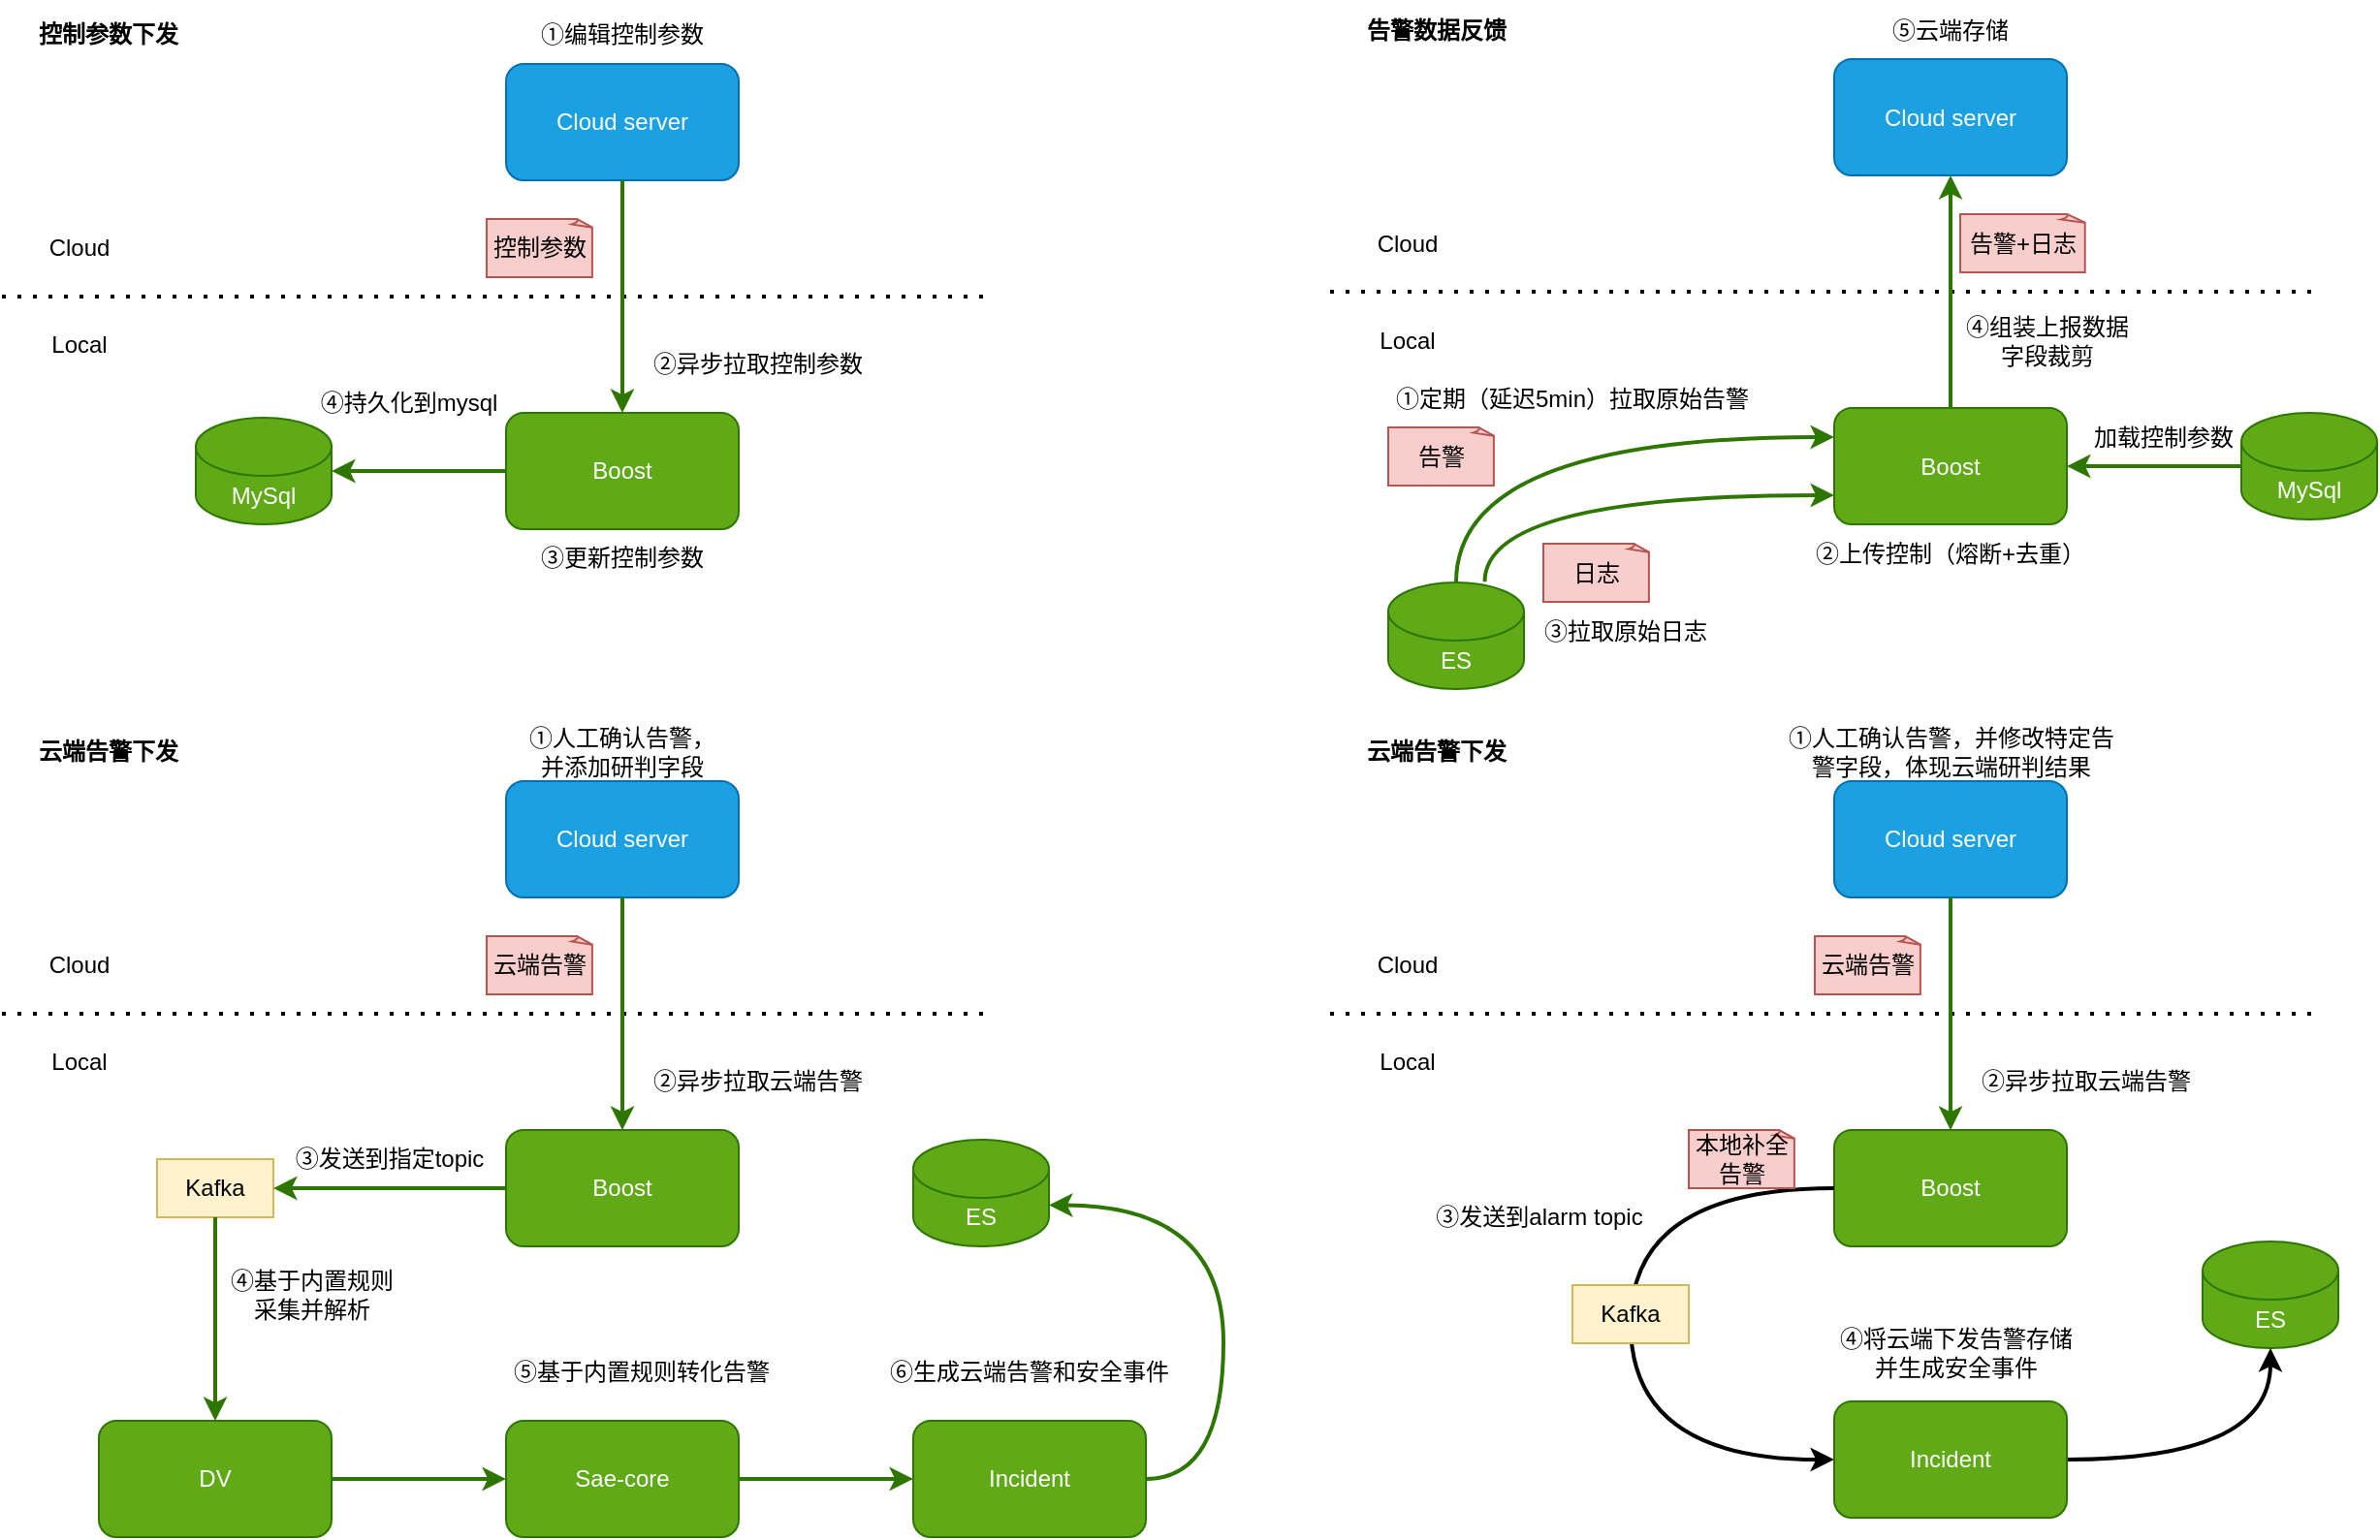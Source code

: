 <mxfile version="16.5.5" type="github">
  <diagram id="t6b9rKnDIsS_C2fRlYH6" name="Page-1">
    <mxGraphModel dx="1199" dy="722" grid="1" gridSize="10" guides="1" tooltips="1" connect="1" arrows="1" fold="1" page="1" pageScale="1" pageWidth="827" pageHeight="1169" math="0" shadow="0">
      <root>
        <mxCell id="0" />
        <mxCell id="1" parent="0" />
        <mxCell id="UxuYxFG4b6_E9TaE2Zh3-1" value="" style="endArrow=none;dashed=1;html=1;dashPattern=1 3;strokeWidth=2;rounded=0;" edge="1" parent="1">
          <mxGeometry width="50" height="50" relative="1" as="geometry">
            <mxPoint x="10" y="360" as="sourcePoint" />
            <mxPoint x="520" y="360" as="targetPoint" />
          </mxGeometry>
        </mxCell>
        <mxCell id="UxuYxFG4b6_E9TaE2Zh3-3" value="Boost" style="rounded=1;whiteSpace=wrap;html=1;fillColor=#60a917;fontColor=#ffffff;strokeColor=#2D7600;" vertex="1" parent="1">
          <mxGeometry x="270" y="420" width="120" height="60" as="geometry" />
        </mxCell>
        <mxCell id="UxuYxFG4b6_E9TaE2Zh3-4" value="MySql" style="shape=cylinder3;whiteSpace=wrap;html=1;boundedLbl=1;backgroundOutline=1;size=15;fillColor=#60a917;fontColor=#ffffff;strokeColor=#2D7600;" vertex="1" parent="1">
          <mxGeometry x="110" y="422.5" width="70" height="55" as="geometry" />
        </mxCell>
        <mxCell id="UxuYxFG4b6_E9TaE2Zh3-9" value="Cloud server" style="rounded=1;whiteSpace=wrap;html=1;fontSize=12;fillColor=#1ba1e2;fontColor=#ffffff;strokeColor=#006EAF;" vertex="1" parent="1">
          <mxGeometry x="270" y="240" width="120" height="60" as="geometry" />
        </mxCell>
        <mxCell id="UxuYxFG4b6_E9TaE2Zh3-10" value="" style="endArrow=classic;html=1;rounded=0;fontSize=12;fillColor=#60a917;strokeColor=#2D7600;exitX=0.5;exitY=1;exitDx=0;exitDy=0;entryX=0.5;entryY=0;entryDx=0;entryDy=0;strokeWidth=2;" edge="1" parent="1" source="UxuYxFG4b6_E9TaE2Zh3-9" target="UxuYxFG4b6_E9TaE2Zh3-3">
          <mxGeometry width="50" height="50" relative="1" as="geometry">
            <mxPoint x="340" y="410" as="sourcePoint" />
            <mxPoint x="390" y="360" as="targetPoint" />
          </mxGeometry>
        </mxCell>
        <mxCell id="UxuYxFG4b6_E9TaE2Zh3-12" value="" style="endArrow=classic;html=1;rounded=0;fontSize=12;fillColor=#60a917;strokeColor=#2D7600;exitX=0;exitY=0.5;exitDx=0;exitDy=0;entryX=1;entryY=0.5;entryDx=0;entryDy=0;strokeWidth=2;entryPerimeter=0;" edge="1" parent="1" source="UxuYxFG4b6_E9TaE2Zh3-3" target="UxuYxFG4b6_E9TaE2Zh3-4">
          <mxGeometry width="50" height="50" relative="1" as="geometry">
            <mxPoint x="310" y="310" as="sourcePoint" />
            <mxPoint x="310" y="430" as="targetPoint" />
          </mxGeometry>
        </mxCell>
        <mxCell id="UxuYxFG4b6_E9TaE2Zh3-13" value="控制参数" style="whiteSpace=wrap;html=1;shape=mxgraph.basic.document;fontSize=12;fillColor=#f8cecc;strokeColor=#b85450;" vertex="1" parent="1">
          <mxGeometry x="260" y="320" width="55" height="30" as="geometry" />
        </mxCell>
        <mxCell id="UxuYxFG4b6_E9TaE2Zh3-18" value="①编辑控制参数" style="text;html=1;strokeColor=none;fillColor=none;align=center;verticalAlign=middle;whiteSpace=wrap;rounded=0;fontSize=12;fontColor=#000000;" vertex="1" parent="1">
          <mxGeometry x="280" y="210" width="100" height="30" as="geometry" />
        </mxCell>
        <mxCell id="UxuYxFG4b6_E9TaE2Zh3-19" value="②异步拉取控制参数" style="text;html=1;strokeColor=none;fillColor=none;align=center;verticalAlign=middle;whiteSpace=wrap;rounded=0;fontSize=12;fontColor=#000000;" vertex="1" parent="1">
          <mxGeometry x="340" y="380" width="120" height="30" as="geometry" />
        </mxCell>
        <mxCell id="UxuYxFG4b6_E9TaE2Zh3-20" value="③更新控制参数" style="text;html=1;strokeColor=none;fillColor=none;align=center;verticalAlign=middle;whiteSpace=wrap;rounded=0;fontSize=12;fontColor=#000000;" vertex="1" parent="1">
          <mxGeometry x="270" y="480" width="120" height="30" as="geometry" />
        </mxCell>
        <mxCell id="UxuYxFG4b6_E9TaE2Zh3-21" value="④持久化到mysql" style="text;html=1;strokeColor=none;fillColor=none;align=center;verticalAlign=middle;whiteSpace=wrap;rounded=0;fontSize=12;fontColor=#000000;" vertex="1" parent="1">
          <mxGeometry x="160" y="400" width="120" height="30" as="geometry" />
        </mxCell>
        <mxCell id="UxuYxFG4b6_E9TaE2Zh3-22" value="Cloud" style="text;html=1;strokeColor=none;fillColor=none;align=center;verticalAlign=middle;whiteSpace=wrap;rounded=0;fontSize=12;fontColor=#000000;" vertex="1" parent="1">
          <mxGeometry x="20" y="320" width="60" height="30" as="geometry" />
        </mxCell>
        <mxCell id="UxuYxFG4b6_E9TaE2Zh3-23" value="Local" style="text;html=1;strokeColor=none;fillColor=none;align=center;verticalAlign=middle;whiteSpace=wrap;rounded=0;fontSize=12;fontColor=#000000;" vertex="1" parent="1">
          <mxGeometry x="20" y="370" width="60" height="30" as="geometry" />
        </mxCell>
        <mxCell id="UxuYxFG4b6_E9TaE2Zh3-24" value="" style="endArrow=none;dashed=1;html=1;dashPattern=1 3;strokeWidth=2;rounded=0;" edge="1" parent="1">
          <mxGeometry width="50" height="50" relative="1" as="geometry">
            <mxPoint x="695" y="357.5" as="sourcePoint" />
            <mxPoint x="1205" y="357.5" as="targetPoint" />
          </mxGeometry>
        </mxCell>
        <mxCell id="UxuYxFG4b6_E9TaE2Zh3-25" value="Boost" style="rounded=1;whiteSpace=wrap;html=1;fillColor=#60a917;fontColor=#ffffff;strokeColor=#2D7600;" vertex="1" parent="1">
          <mxGeometry x="955" y="417.5" width="120" height="60" as="geometry" />
        </mxCell>
        <mxCell id="UxuYxFG4b6_E9TaE2Zh3-26" value="MySql" style="shape=cylinder3;whiteSpace=wrap;html=1;boundedLbl=1;backgroundOutline=1;size=15;fillColor=#60a917;fontColor=#ffffff;strokeColor=#2D7600;" vertex="1" parent="1">
          <mxGeometry x="1165" y="420" width="70" height="55" as="geometry" />
        </mxCell>
        <mxCell id="UxuYxFG4b6_E9TaE2Zh3-27" value="Cloud server" style="rounded=1;whiteSpace=wrap;html=1;fontSize=12;fillColor=#1ba1e2;fontColor=#ffffff;strokeColor=#006EAF;" vertex="1" parent="1">
          <mxGeometry x="955" y="237.5" width="120" height="60" as="geometry" />
        </mxCell>
        <mxCell id="UxuYxFG4b6_E9TaE2Zh3-28" value="" style="endArrow=classic;html=1;rounded=0;fontSize=12;fillColor=#60a917;strokeColor=#2D7600;entryX=0.5;entryY=1;entryDx=0;entryDy=0;strokeWidth=2;exitX=0.5;exitY=0;exitDx=0;exitDy=0;" edge="1" parent="1" source="UxuYxFG4b6_E9TaE2Zh3-25" target="UxuYxFG4b6_E9TaE2Zh3-27">
          <mxGeometry width="50" height="50" relative="1" as="geometry">
            <mxPoint x="985" y="387.5" as="sourcePoint" />
            <mxPoint x="1075" y="357.5" as="targetPoint" />
          </mxGeometry>
        </mxCell>
        <mxCell id="UxuYxFG4b6_E9TaE2Zh3-30" value="告警" style="whiteSpace=wrap;html=1;shape=mxgraph.basic.document;fontSize=12;fillColor=#f8cecc;strokeColor=#b85450;" vertex="1" parent="1">
          <mxGeometry x="725" y="427.5" width="55" height="30" as="geometry" />
        </mxCell>
        <mxCell id="UxuYxFG4b6_E9TaE2Zh3-31" value="⑤云端存储" style="text;html=1;strokeColor=none;fillColor=none;align=center;verticalAlign=middle;whiteSpace=wrap;rounded=0;fontSize=12;fontColor=#000000;" vertex="1" parent="1">
          <mxGeometry x="965" y="207.5" width="100" height="30" as="geometry" />
        </mxCell>
        <mxCell id="UxuYxFG4b6_E9TaE2Zh3-35" value="Cloud" style="text;html=1;strokeColor=none;fillColor=none;align=center;verticalAlign=middle;whiteSpace=wrap;rounded=0;fontSize=12;fontColor=#000000;" vertex="1" parent="1">
          <mxGeometry x="705" y="317.5" width="60" height="30" as="geometry" />
        </mxCell>
        <mxCell id="UxuYxFG4b6_E9TaE2Zh3-36" value="Local" style="text;html=1;strokeColor=none;fillColor=none;align=center;verticalAlign=middle;whiteSpace=wrap;rounded=0;fontSize=12;fontColor=#000000;" vertex="1" parent="1">
          <mxGeometry x="705" y="367.5" width="60" height="30" as="geometry" />
        </mxCell>
        <mxCell id="UxuYxFG4b6_E9TaE2Zh3-37" value="" style="endArrow=classic;html=1;rounded=0;fontSize=12;fillColor=#60a917;strokeColor=#2D7600;exitX=0;exitY=0.5;exitDx=0;exitDy=0;entryX=1;entryY=0.5;entryDx=0;entryDy=0;strokeWidth=2;exitPerimeter=0;" edge="1" parent="1" source="UxuYxFG4b6_E9TaE2Zh3-26" target="UxuYxFG4b6_E9TaE2Zh3-25">
          <mxGeometry width="50" height="50" relative="1" as="geometry">
            <mxPoint x="955" y="447.5" as="sourcePoint" />
            <mxPoint x="855" y="447.5" as="targetPoint" />
          </mxGeometry>
        </mxCell>
        <mxCell id="UxuYxFG4b6_E9TaE2Zh3-38" value="加载控制参数" style="text;html=1;strokeColor=none;fillColor=none;align=center;verticalAlign=middle;whiteSpace=wrap;rounded=0;fontSize=12;fontColor=#000000;" vertex="1" parent="1">
          <mxGeometry x="1075" y="417.5" width="100" height="30" as="geometry" />
        </mxCell>
        <mxCell id="UxuYxFG4b6_E9TaE2Zh3-39" value="控制参数下发" style="text;html=1;strokeColor=none;fillColor=none;align=center;verticalAlign=middle;whiteSpace=wrap;rounded=0;fontSize=12;fontColor=#000000;fontStyle=1" vertex="1" parent="1">
          <mxGeometry x="20" y="210" width="90" height="30" as="geometry" />
        </mxCell>
        <mxCell id="UxuYxFG4b6_E9TaE2Zh3-40" value="告警数据反馈" style="text;html=1;strokeColor=none;fillColor=none;align=center;verticalAlign=middle;whiteSpace=wrap;rounded=0;fontSize=12;fontColor=#000000;fontStyle=1" vertex="1" parent="1">
          <mxGeometry x="705" y="207.5" width="90" height="30" as="geometry" />
        </mxCell>
        <mxCell id="UxuYxFG4b6_E9TaE2Zh3-44" value="①定期（延迟5min）拉取原始告警" style="text;html=1;strokeColor=none;fillColor=none;align=center;verticalAlign=middle;whiteSpace=wrap;rounded=0;fontSize=12;fontColor=#000000;" vertex="1" parent="1">
          <mxGeometry x="725" y="397.5" width="190" height="30" as="geometry" />
        </mxCell>
        <mxCell id="UxuYxFG4b6_E9TaE2Zh3-45" value="④组装上报数据&lt;br&gt;字段裁剪" style="text;html=1;strokeColor=none;fillColor=none;align=center;verticalAlign=middle;whiteSpace=wrap;rounded=0;fontSize=12;fontColor=#000000;" vertex="1" parent="1">
          <mxGeometry x="1005" y="367.5" width="120" height="30" as="geometry" />
        </mxCell>
        <mxCell id="UxuYxFG4b6_E9TaE2Zh3-84" style="edgeStyle=orthogonalEdgeStyle;curved=1;rounded=0;orthogonalLoop=1;jettySize=auto;html=1;exitX=0.711;exitY=-0.007;exitDx=0;exitDy=0;exitPerimeter=0;entryX=0;entryY=0.75;entryDx=0;entryDy=0;fontSize=12;fontColor=#000000;strokeWidth=2;fillColor=#60a917;strokeColor=#2D7600;" edge="1" parent="1" source="UxuYxFG4b6_E9TaE2Zh3-46" target="UxuYxFG4b6_E9TaE2Zh3-25">
          <mxGeometry relative="1" as="geometry" />
        </mxCell>
        <mxCell id="UxuYxFG4b6_E9TaE2Zh3-46" value="ES" style="shape=cylinder3;whiteSpace=wrap;html=1;boundedLbl=1;backgroundOutline=1;size=15;fillColor=#60a917;fontColor=#ffffff;strokeColor=#2D7600;" vertex="1" parent="1">
          <mxGeometry x="725" y="507.5" width="70" height="55" as="geometry" />
        </mxCell>
        <mxCell id="UxuYxFG4b6_E9TaE2Zh3-47" value="" style="endArrow=classic;html=1;rounded=0;fontSize=12;fillColor=#60a917;strokeColor=#2D7600;exitX=0.5;exitY=0;exitDx=0;exitDy=0;entryX=0;entryY=0.25;entryDx=0;entryDy=0;strokeWidth=2;exitPerimeter=0;edgeStyle=orthogonalEdgeStyle;curved=1;" edge="1" parent="1" source="UxuYxFG4b6_E9TaE2Zh3-46" target="UxuYxFG4b6_E9TaE2Zh3-25">
          <mxGeometry width="50" height="50" relative="1" as="geometry">
            <mxPoint x="1175" y="457.5" as="sourcePoint" />
            <mxPoint x="1085" y="457.5" as="targetPoint" />
            <Array as="points">
              <mxPoint x="760" y="432.5" />
            </Array>
          </mxGeometry>
        </mxCell>
        <mxCell id="UxuYxFG4b6_E9TaE2Zh3-48" value="②上传控制（熔断+去重）" style="text;html=1;strokeColor=none;fillColor=none;align=center;verticalAlign=middle;whiteSpace=wrap;rounded=0;fontSize=12;fontColor=#000000;" vertex="1" parent="1">
          <mxGeometry x="940" y="477.5" width="150" height="30" as="geometry" />
        </mxCell>
        <mxCell id="UxuYxFG4b6_E9TaE2Zh3-50" value="告警+日志" style="whiteSpace=wrap;html=1;shape=mxgraph.basic.document;fontSize=12;fillColor=#f8cecc;strokeColor=#b85450;" vertex="1" parent="1">
          <mxGeometry x="1020" y="317.5" width="65" height="30" as="geometry" />
        </mxCell>
        <mxCell id="UxuYxFG4b6_E9TaE2Zh3-51" value="日志" style="whiteSpace=wrap;html=1;shape=mxgraph.basic.document;fontSize=12;fillColor=#f8cecc;strokeColor=#b85450;" vertex="1" parent="1">
          <mxGeometry x="805" y="487.5" width="55" height="30" as="geometry" />
        </mxCell>
        <mxCell id="UxuYxFG4b6_E9TaE2Zh3-54" value="" style="endArrow=none;dashed=1;html=1;dashPattern=1 3;strokeWidth=2;rounded=0;" edge="1" parent="1">
          <mxGeometry width="50" height="50" relative="1" as="geometry">
            <mxPoint x="10" y="730" as="sourcePoint" />
            <mxPoint x="520" y="730" as="targetPoint" />
          </mxGeometry>
        </mxCell>
        <mxCell id="UxuYxFG4b6_E9TaE2Zh3-55" value="Boost" style="rounded=1;whiteSpace=wrap;html=1;fillColor=#60a917;fontColor=#ffffff;strokeColor=#2D7600;" vertex="1" parent="1">
          <mxGeometry x="270" y="790" width="120" height="60" as="geometry" />
        </mxCell>
        <mxCell id="UxuYxFG4b6_E9TaE2Zh3-57" value="Cloud server" style="rounded=1;whiteSpace=wrap;html=1;fontSize=12;fillColor=#1ba1e2;fontColor=#ffffff;strokeColor=#006EAF;" vertex="1" parent="1">
          <mxGeometry x="270" y="610" width="120" height="60" as="geometry" />
        </mxCell>
        <mxCell id="UxuYxFG4b6_E9TaE2Zh3-58" value="" style="endArrow=classic;html=1;rounded=0;fontSize=12;fillColor=#60a917;strokeColor=#2D7600;exitX=0.5;exitY=1;exitDx=0;exitDy=0;entryX=0.5;entryY=0;entryDx=0;entryDy=0;strokeWidth=2;" edge="1" parent="1" source="UxuYxFG4b6_E9TaE2Zh3-57" target="UxuYxFG4b6_E9TaE2Zh3-55">
          <mxGeometry width="50" height="50" relative="1" as="geometry">
            <mxPoint x="340" y="780" as="sourcePoint" />
            <mxPoint x="390" y="730" as="targetPoint" />
          </mxGeometry>
        </mxCell>
        <mxCell id="UxuYxFG4b6_E9TaE2Zh3-60" value="云端告警" style="whiteSpace=wrap;html=1;shape=mxgraph.basic.document;fontSize=12;fillColor=#f8cecc;strokeColor=#b85450;" vertex="1" parent="1">
          <mxGeometry x="260" y="690" width="55" height="30" as="geometry" />
        </mxCell>
        <mxCell id="UxuYxFG4b6_E9TaE2Zh3-61" value="①人工确认告警，并添加研判字段" style="text;html=1;strokeColor=none;fillColor=none;align=center;verticalAlign=middle;whiteSpace=wrap;rounded=0;fontSize=12;fontColor=#000000;" vertex="1" parent="1">
          <mxGeometry x="280" y="580" width="100" height="30" as="geometry" />
        </mxCell>
        <mxCell id="UxuYxFG4b6_E9TaE2Zh3-62" value="②异步拉取云端告警" style="text;html=1;strokeColor=none;fillColor=none;align=center;verticalAlign=middle;whiteSpace=wrap;rounded=0;fontSize=12;fontColor=#000000;" vertex="1" parent="1">
          <mxGeometry x="340" y="750" width="120" height="30" as="geometry" />
        </mxCell>
        <mxCell id="UxuYxFG4b6_E9TaE2Zh3-63" value="③发送到指定topic" style="text;html=1;strokeColor=none;fillColor=none;align=center;verticalAlign=middle;whiteSpace=wrap;rounded=0;fontSize=12;fontColor=#000000;" vertex="1" parent="1">
          <mxGeometry x="150" y="790" width="120" height="30" as="geometry" />
        </mxCell>
        <mxCell id="UxuYxFG4b6_E9TaE2Zh3-65" value="Cloud" style="text;html=1;strokeColor=none;fillColor=none;align=center;verticalAlign=middle;whiteSpace=wrap;rounded=0;fontSize=12;fontColor=#000000;" vertex="1" parent="1">
          <mxGeometry x="20" y="690" width="60" height="30" as="geometry" />
        </mxCell>
        <mxCell id="UxuYxFG4b6_E9TaE2Zh3-66" value="Local" style="text;html=1;strokeColor=none;fillColor=none;align=center;verticalAlign=middle;whiteSpace=wrap;rounded=0;fontSize=12;fontColor=#000000;" vertex="1" parent="1">
          <mxGeometry x="20" y="740" width="60" height="30" as="geometry" />
        </mxCell>
        <mxCell id="UxuYxFG4b6_E9TaE2Zh3-67" value="云端告警下发" style="text;html=1;strokeColor=none;fillColor=none;align=center;verticalAlign=middle;whiteSpace=wrap;rounded=0;fontSize=12;fontColor=#000000;fontStyle=1" vertex="1" parent="1">
          <mxGeometry x="20" y="580" width="90" height="30" as="geometry" />
        </mxCell>
        <mxCell id="UxuYxFG4b6_E9TaE2Zh3-68" value="ES" style="shape=cylinder3;whiteSpace=wrap;html=1;boundedLbl=1;backgroundOutline=1;size=15;fillColor=#60a917;fontColor=#ffffff;strokeColor=#2D7600;" vertex="1" parent="1">
          <mxGeometry x="480" y="795" width="70" height="55" as="geometry" />
        </mxCell>
        <mxCell id="UxuYxFG4b6_E9TaE2Zh3-69" value="DV" style="rounded=1;whiteSpace=wrap;html=1;fillColor=#60a917;fontColor=#ffffff;strokeColor=#2D7600;" vertex="1" parent="1">
          <mxGeometry x="60" y="940" width="120" height="60" as="geometry" />
        </mxCell>
        <mxCell id="UxuYxFG4b6_E9TaE2Zh3-70" value="Kafka" style="rounded=0;whiteSpace=wrap;html=1;fontSize=12;fillColor=#fff2cc;strokeColor=#d6b656;" vertex="1" parent="1">
          <mxGeometry x="90" y="805" width="60" height="30" as="geometry" />
        </mxCell>
        <mxCell id="UxuYxFG4b6_E9TaE2Zh3-71" value="" style="endArrow=classic;html=1;rounded=0;fontSize=12;fillColor=#60a917;strokeColor=#2D7600;exitX=0;exitY=0.5;exitDx=0;exitDy=0;entryX=1;entryY=0.5;entryDx=0;entryDy=0;strokeWidth=2;" edge="1" parent="1" source="UxuYxFG4b6_E9TaE2Zh3-55" target="UxuYxFG4b6_E9TaE2Zh3-70">
          <mxGeometry width="50" height="50" relative="1" as="geometry">
            <mxPoint x="340" y="680" as="sourcePoint" />
            <mxPoint x="340" y="800" as="targetPoint" />
          </mxGeometry>
        </mxCell>
        <mxCell id="UxuYxFG4b6_E9TaE2Zh3-72" value="" style="endArrow=classic;html=1;rounded=0;fontSize=12;fillColor=#60a917;strokeColor=#2D7600;exitX=0.5;exitY=1;exitDx=0;exitDy=0;entryX=0.5;entryY=0;entryDx=0;entryDy=0;strokeWidth=2;" edge="1" parent="1" source="UxuYxFG4b6_E9TaE2Zh3-70" target="UxuYxFG4b6_E9TaE2Zh3-69">
          <mxGeometry width="50" height="50" relative="1" as="geometry">
            <mxPoint x="350" y="690" as="sourcePoint" />
            <mxPoint x="350" y="810" as="targetPoint" />
          </mxGeometry>
        </mxCell>
        <mxCell id="UxuYxFG4b6_E9TaE2Zh3-73" value="④基于内置规则&lt;br&gt;采集并解析" style="text;html=1;strokeColor=none;fillColor=none;align=center;verticalAlign=middle;whiteSpace=wrap;rounded=0;fontSize=12;fontColor=#000000;" vertex="1" parent="1">
          <mxGeometry x="100" y="860" width="140" height="30" as="geometry" />
        </mxCell>
        <mxCell id="UxuYxFG4b6_E9TaE2Zh3-74" value="Sae-core" style="rounded=1;whiteSpace=wrap;html=1;fillColor=#60a917;fontColor=#ffffff;strokeColor=#2D7600;" vertex="1" parent="1">
          <mxGeometry x="270" y="940" width="120" height="60" as="geometry" />
        </mxCell>
        <mxCell id="UxuYxFG4b6_E9TaE2Zh3-75" value="" style="endArrow=classic;html=1;rounded=0;fontSize=12;fillColor=#60a917;strokeColor=#2D7600;exitX=1;exitY=0.5;exitDx=0;exitDy=0;entryX=0;entryY=0.5;entryDx=0;entryDy=0;strokeWidth=2;" edge="1" parent="1" source="UxuYxFG4b6_E9TaE2Zh3-69" target="UxuYxFG4b6_E9TaE2Zh3-74">
          <mxGeometry width="50" height="50" relative="1" as="geometry">
            <mxPoint x="130" y="845.0" as="sourcePoint" />
            <mxPoint x="130" y="950" as="targetPoint" />
          </mxGeometry>
        </mxCell>
        <mxCell id="UxuYxFG4b6_E9TaE2Zh3-76" value="⑤基于内置规则转化告警" style="text;html=1;strokeColor=none;fillColor=none;align=center;verticalAlign=middle;whiteSpace=wrap;rounded=0;fontSize=12;fontColor=#000000;" vertex="1" parent="1">
          <mxGeometry x="250" y="900" width="180" height="30" as="geometry" />
        </mxCell>
        <mxCell id="UxuYxFG4b6_E9TaE2Zh3-77" value="Incident" style="rounded=1;whiteSpace=wrap;html=1;fillColor=#60a917;fontColor=#ffffff;strokeColor=#2D7600;" vertex="1" parent="1">
          <mxGeometry x="480" y="940" width="120" height="60" as="geometry" />
        </mxCell>
        <mxCell id="UxuYxFG4b6_E9TaE2Zh3-78" value="" style="endArrow=classic;html=1;rounded=0;fontSize=12;fillColor=#60a917;strokeColor=#2D7600;exitX=1;exitY=0.5;exitDx=0;exitDy=0;entryX=0;entryY=0.5;entryDx=0;entryDy=0;strokeWidth=2;" edge="1" parent="1" source="UxuYxFG4b6_E9TaE2Zh3-74" target="UxuYxFG4b6_E9TaE2Zh3-77">
          <mxGeometry width="50" height="50" relative="1" as="geometry">
            <mxPoint x="190" y="980" as="sourcePoint" />
            <mxPoint x="280" y="980" as="targetPoint" />
          </mxGeometry>
        </mxCell>
        <mxCell id="UxuYxFG4b6_E9TaE2Zh3-79" value="" style="endArrow=classic;html=1;rounded=0;fontSize=12;fillColor=#60a917;strokeColor=#2D7600;exitX=1;exitY=0.5;exitDx=0;exitDy=0;entryX=1;entryY=0;entryDx=0;entryDy=33.75;strokeWidth=2;entryPerimeter=0;edgeStyle=orthogonalEdgeStyle;curved=1;" edge="1" parent="1" source="UxuYxFG4b6_E9TaE2Zh3-77" target="UxuYxFG4b6_E9TaE2Zh3-68">
          <mxGeometry width="50" height="50" relative="1" as="geometry">
            <mxPoint x="400" y="980" as="sourcePoint" />
            <mxPoint x="490" y="980" as="targetPoint" />
            <Array as="points">
              <mxPoint x="640" y="970" />
              <mxPoint x="640" y="829" />
            </Array>
          </mxGeometry>
        </mxCell>
        <mxCell id="UxuYxFG4b6_E9TaE2Zh3-80" value="⑥生成云端告警和安全事件" style="text;html=1;strokeColor=none;fillColor=none;align=center;verticalAlign=middle;whiteSpace=wrap;rounded=0;fontSize=12;fontColor=#000000;" vertex="1" parent="1">
          <mxGeometry x="465" y="900" width="150" height="30" as="geometry" />
        </mxCell>
        <mxCell id="UxuYxFG4b6_E9TaE2Zh3-85" value="③拉取原始日志" style="text;html=1;strokeColor=none;fillColor=none;align=center;verticalAlign=middle;whiteSpace=wrap;rounded=0;fontSize=12;fontColor=#000000;" vertex="1" parent="1">
          <mxGeometry x="790" y="517.5" width="115" height="30" as="geometry" />
        </mxCell>
        <mxCell id="UxuYxFG4b6_E9TaE2Zh3-89" value="" style="endArrow=none;dashed=1;html=1;dashPattern=1 3;strokeWidth=2;rounded=0;" edge="1" parent="1">
          <mxGeometry width="50" height="50" relative="1" as="geometry">
            <mxPoint x="695" y="730" as="sourcePoint" />
            <mxPoint x="1205.0" y="730" as="targetPoint" />
          </mxGeometry>
        </mxCell>
        <mxCell id="UxuYxFG4b6_E9TaE2Zh3-90" value="Boost" style="rounded=1;whiteSpace=wrap;html=1;fillColor=#60a917;fontColor=#ffffff;strokeColor=#2D7600;" vertex="1" parent="1">
          <mxGeometry x="955" y="790" width="120" height="60" as="geometry" />
        </mxCell>
        <mxCell id="UxuYxFG4b6_E9TaE2Zh3-91" value="Cloud server" style="rounded=1;whiteSpace=wrap;html=1;fontSize=12;fillColor=#1ba1e2;fontColor=#ffffff;strokeColor=#006EAF;" vertex="1" parent="1">
          <mxGeometry x="955" y="610" width="120" height="60" as="geometry" />
        </mxCell>
        <mxCell id="UxuYxFG4b6_E9TaE2Zh3-92" value="" style="endArrow=classic;html=1;rounded=0;fontSize=12;fillColor=#60a917;strokeColor=#2D7600;exitX=0.5;exitY=1;exitDx=0;exitDy=0;entryX=0.5;entryY=0;entryDx=0;entryDy=0;strokeWidth=2;" edge="1" source="UxuYxFG4b6_E9TaE2Zh3-91" target="UxuYxFG4b6_E9TaE2Zh3-90" parent="1">
          <mxGeometry width="50" height="50" relative="1" as="geometry">
            <mxPoint x="1025" y="780" as="sourcePoint" />
            <mxPoint x="1075" y="730" as="targetPoint" />
          </mxGeometry>
        </mxCell>
        <mxCell id="UxuYxFG4b6_E9TaE2Zh3-93" value="云端告警" style="whiteSpace=wrap;html=1;shape=mxgraph.basic.document;fontSize=12;fillColor=#f8cecc;strokeColor=#b85450;" vertex="1" parent="1">
          <mxGeometry x="945" y="690" width="55" height="30" as="geometry" />
        </mxCell>
        <mxCell id="UxuYxFG4b6_E9TaE2Zh3-94" value="①人工确认告警，并修改特定告警字段，体现云端研判结果" style="text;html=1;strokeColor=none;fillColor=none;align=center;verticalAlign=middle;whiteSpace=wrap;rounded=0;fontSize=12;fontColor=#000000;" vertex="1" parent="1">
          <mxGeometry x="927.5" y="580" width="175" height="30" as="geometry" />
        </mxCell>
        <mxCell id="UxuYxFG4b6_E9TaE2Zh3-95" value="②异步拉取云端告警" style="text;html=1;strokeColor=none;fillColor=none;align=center;verticalAlign=middle;whiteSpace=wrap;rounded=0;fontSize=12;fontColor=#000000;" vertex="1" parent="1">
          <mxGeometry x="1025" y="750" width="120" height="30" as="geometry" />
        </mxCell>
        <mxCell id="UxuYxFG4b6_E9TaE2Zh3-117" style="edgeStyle=orthogonalEdgeStyle;curved=1;rounded=0;orthogonalLoop=1;jettySize=auto;html=1;entryX=0;entryY=0.5;entryDx=0;entryDy=0;fontSize=12;fontColor=#000000;strokeWidth=2;" edge="1" parent="1" source="UxuYxFG4b6_E9TaE2Zh3-90" target="UxuYxFG4b6_E9TaE2Zh3-101">
          <mxGeometry relative="1" as="geometry">
            <Array as="points">
              <mxPoint x="850" y="820" />
              <mxPoint x="850" y="960" />
            </Array>
          </mxGeometry>
        </mxCell>
        <mxCell id="UxuYxFG4b6_E9TaE2Zh3-96" value="③发送到alarm topic" style="text;html=1;strokeColor=none;fillColor=none;align=center;verticalAlign=middle;whiteSpace=wrap;rounded=0;fontSize=12;fontColor=#000000;" vertex="1" parent="1">
          <mxGeometry x="742.5" y="820" width="120" height="30" as="geometry" />
        </mxCell>
        <mxCell id="UxuYxFG4b6_E9TaE2Zh3-97" value="Cloud" style="text;html=1;strokeColor=none;fillColor=none;align=center;verticalAlign=middle;whiteSpace=wrap;rounded=0;fontSize=12;fontColor=#000000;" vertex="1" parent="1">
          <mxGeometry x="705" y="690" width="60" height="30" as="geometry" />
        </mxCell>
        <mxCell id="UxuYxFG4b6_E9TaE2Zh3-98" value="Local" style="text;html=1;strokeColor=none;fillColor=none;align=center;verticalAlign=middle;whiteSpace=wrap;rounded=0;fontSize=12;fontColor=#000000;" vertex="1" parent="1">
          <mxGeometry x="705" y="740" width="60" height="30" as="geometry" />
        </mxCell>
        <mxCell id="UxuYxFG4b6_E9TaE2Zh3-99" value="云端告警下发" style="text;html=1;strokeColor=none;fillColor=none;align=center;verticalAlign=middle;whiteSpace=wrap;rounded=0;fontSize=12;fontColor=#000000;fontStyle=1" vertex="1" parent="1">
          <mxGeometry x="705" y="580" width="90" height="30" as="geometry" />
        </mxCell>
        <mxCell id="UxuYxFG4b6_E9TaE2Zh3-100" value="ES" style="shape=cylinder3;whiteSpace=wrap;html=1;boundedLbl=1;backgroundOutline=1;size=15;fillColor=#60a917;fontColor=#ffffff;strokeColor=#2D7600;" vertex="1" parent="1">
          <mxGeometry x="1145" y="847.5" width="70" height="55" as="geometry" />
        </mxCell>
        <mxCell id="UxuYxFG4b6_E9TaE2Zh3-116" style="edgeStyle=orthogonalEdgeStyle;curved=1;rounded=0;orthogonalLoop=1;jettySize=auto;html=1;fontSize=12;fontColor=#000000;strokeWidth=2;" edge="1" parent="1" source="UxuYxFG4b6_E9TaE2Zh3-101" target="UxuYxFG4b6_E9TaE2Zh3-100">
          <mxGeometry relative="1" as="geometry" />
        </mxCell>
        <mxCell id="UxuYxFG4b6_E9TaE2Zh3-101" value="Incident" style="rounded=1;whiteSpace=wrap;html=1;fillColor=#60a917;fontColor=#ffffff;strokeColor=#2D7600;" vertex="1" parent="1">
          <mxGeometry x="955" y="930" width="120" height="60" as="geometry" />
        </mxCell>
        <mxCell id="UxuYxFG4b6_E9TaE2Zh3-102" value="Kafka" style="rounded=0;whiteSpace=wrap;html=1;fontSize=12;fillColor=#fff2cc;strokeColor=#d6b656;" vertex="1" parent="1">
          <mxGeometry x="820" y="870" width="60" height="30" as="geometry" />
        </mxCell>
        <mxCell id="UxuYxFG4b6_E9TaE2Zh3-108" value="④将云端下发告警存储&lt;br&gt;并生成安全事件" style="text;html=1;strokeColor=none;fillColor=none;align=center;verticalAlign=middle;whiteSpace=wrap;rounded=0;fontSize=12;fontColor=#000000;" vertex="1" parent="1">
          <mxGeometry x="927.5" y="890" width="180" height="30" as="geometry" />
        </mxCell>
        <mxCell id="UxuYxFG4b6_E9TaE2Zh3-114" value="本地补全告警" style="whiteSpace=wrap;html=1;shape=mxgraph.basic.document;fontSize=12;fillColor=#f8cecc;strokeColor=#b85450;" vertex="1" parent="1">
          <mxGeometry x="880" y="790" width="55" height="30" as="geometry" />
        </mxCell>
      </root>
    </mxGraphModel>
  </diagram>
</mxfile>
